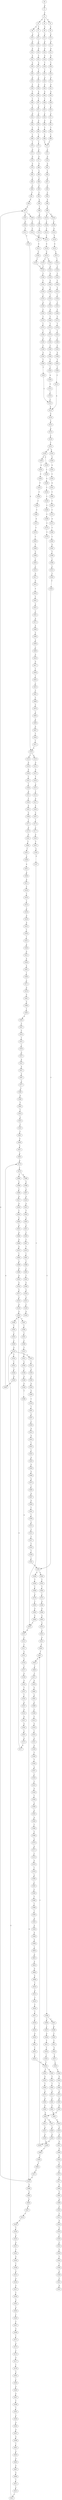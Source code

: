 strict digraph  {
	S0 -> S1 [ label = A ];
	S1 -> S2 [ label = C ];
	S2 -> S3 [ label = G ];
	S2 -> S4 [ label = C ];
	S2 -> S5 [ label = T ];
	S3 -> S6 [ label = A ];
	S3 -> S7 [ label = C ];
	S4 -> S8 [ label = G ];
	S5 -> S9 [ label = G ];
	S6 -> S10 [ label = A ];
	S7 -> S11 [ label = G ];
	S8 -> S12 [ label = G ];
	S9 -> S13 [ label = G ];
	S10 -> S14 [ label = G ];
	S11 -> S15 [ label = C ];
	S12 -> S16 [ label = G ];
	S13 -> S17 [ label = G ];
	S14 -> S18 [ label = A ];
	S15 -> S19 [ label = G ];
	S16 -> S20 [ label = A ];
	S17 -> S21 [ label = A ];
	S18 -> S22 [ label = A ];
	S19 -> S23 [ label = C ];
	S20 -> S24 [ label = A ];
	S21 -> S25 [ label = A ];
	S22 -> S26 [ label = G ];
	S23 -> S27 [ label = G ];
	S24 -> S28 [ label = T ];
	S25 -> S29 [ label = C ];
	S26 -> S30 [ label = T ];
	S27 -> S31 [ label = T ];
	S28 -> S32 [ label = T ];
	S29 -> S33 [ label = T ];
	S30 -> S34 [ label = G ];
	S31 -> S35 [ label = C ];
	S32 -> S36 [ label = G ];
	S33 -> S37 [ label = G ];
	S34 -> S38 [ label = T ];
	S35 -> S39 [ label = G ];
	S36 -> S40 [ label = A ];
	S37 -> S41 [ label = G ];
	S38 -> S42 [ label = C ];
	S39 -> S43 [ label = A ];
	S40 -> S44 [ label = A ];
	S41 -> S45 [ label = A ];
	S42 -> S46 [ label = C ];
	S43 -> S47 [ label = C ];
	S44 -> S48 [ label = C ];
	S45 -> S49 [ label = C ];
	S46 -> S50 [ label = T ];
	S47 -> S51 [ label = G ];
	S48 -> S52 [ label = C ];
	S49 -> S53 [ label = C ];
	S50 -> S54 [ label = G ];
	S51 -> S55 [ label = C ];
	S52 -> S56 [ label = C ];
	S53 -> S57 [ label = C ];
	S54 -> S58 [ label = G ];
	S55 -> S59 [ label = G ];
	S56 -> S60 [ label = G ];
	S57 -> S61 [ label = G ];
	S58 -> S62 [ label = C ];
	S59 -> S63 [ label = C ];
	S60 -> S64 [ label = T ];
	S61 -> S65 [ label = T ];
	S62 -> S66 [ label = C ];
	S63 -> S67 [ label = C ];
	S64 -> S68 [ label = C ];
	S65 -> S69 [ label = C ];
	S66 -> S70 [ label = T ];
	S67 -> S71 [ label = T ];
	S68 -> S72 [ label = T ];
	S69 -> S72 [ label = T ];
	S70 -> S73 [ label = G ];
	S71 -> S74 [ label = C ];
	S72 -> S75 [ label = C ];
	S73 -> S76 [ label = G ];
	S74 -> S77 [ label = G ];
	S75 -> S78 [ label = G ];
	S76 -> S79 [ label = G ];
	S77 -> S80 [ label = G ];
	S78 -> S81 [ label = G ];
	S79 -> S82 [ label = T ];
	S80 -> S83 [ label = G ];
	S81 -> S84 [ label = C ];
	S82 -> S85 [ label = C ];
	S83 -> S86 [ label = C ];
	S84 -> S87 [ label = A ];
	S85 -> S88 [ label = C ];
	S86 -> S89 [ label = T ];
	S87 -> S90 [ label = C ];
	S88 -> S91 [ label = C ];
	S89 -> S92 [ label = C ];
	S90 -> S93 [ label = C ];
	S91 -> S94 [ label = G ];
	S92 -> S95 [ label = A ];
	S93 -> S96 [ label = G ];
	S94 -> S97 [ label = A ];
	S95 -> S98 [ label = C ];
	S96 -> S99 [ label = A ];
	S97 -> S100 [ label = G ];
	S97 -> S101 [ label = A ];
	S98 -> S102 [ label = G ];
	S99 -> S103 [ label = G ];
	S99 -> S104 [ label = A ];
	S100 -> S105 [ label = T ];
	S101 -> S106 [ label = G ];
	S102 -> S107 [ label = T ];
	S103 -> S108 [ label = T ];
	S104 -> S109 [ label = T ];
	S105 -> S110 [ label = C ];
	S106 -> S111 [ label = T ];
	S107 -> S112 [ label = C ];
	S108 -> S113 [ label = C ];
	S109 -> S114 [ label = G ];
	S110 -> S115 [ label = C ];
	S111 -> S116 [ label = C ];
	S112 -> S117 [ label = C ];
	S113 -> S115 [ label = C ];
	S114 -> S118 [ label = T ];
	S115 -> S119 [ label = A ];
	S116 -> S120 [ label = G ];
	S117 -> S121 [ label = A ];
	S118 -> S122 [ label = A ];
	S119 -> S123 [ label = G ];
	S120 -> S124 [ label = C ];
	S120 -> S125 [ label = A ];
	S121 -> S126 [ label = G ];
	S122 -> S127 [ label = G ];
	S123 -> S128 [ label = T ];
	S123 -> S129 [ label = C ];
	S124 -> S130 [ label = G ];
	S125 -> S131 [ label = G ];
	S126 -> S132 [ label = C ];
	S127 -> S133 [ label = T ];
	S128 -> S134 [ label = A ];
	S129 -> S135 [ label = T ];
	S130 -> S136 [ label = G ];
	S131 -> S137 [ label = G ];
	S132 -> S135 [ label = T ];
	S133 -> S138 [ label = T ];
	S134 -> S139 [ label = G ];
	S135 -> S140 [ label = T ];
	S136 -> S141 [ label = C ];
	S137 -> S142 [ label = T ];
	S138 -> S143 [ label = T ];
	S139 -> S144 [ label = G ];
	S140 -> S145 [ label = C ];
	S141 -> S146 [ label = T ];
	S142 -> S147 [ label = A ];
	S143 -> S148 [ label = C ];
	S144 -> S149 [ label = G ];
	S145 -> S150 [ label = A ];
	S146 -> S151 [ label = A ];
	S147 -> S152 [ label = T ];
	S148 -> S153 [ label = A ];
	S149 -> S154 [ label = T ];
	S150 -> S155 [ label = C ];
	S151 -> S156 [ label = T ];
	S152 -> S157 [ label = A ];
	S153 -> S158 [ label = C ];
	S154 -> S159 [ label = C ];
	S155 -> S160 [ label = G ];
	S156 -> S161 [ label = A ];
	S157 -> S162 [ label = A ];
	S158 -> S163 [ label = T ];
	S159 -> S164 [ label = A ];
	S160 -> S165 [ label = C ];
	S161 -> S166 [ label = G ];
	S162 -> S167 [ label = G ];
	S163 -> S168 [ label = C ];
	S164 -> S169 [ label = C ];
	S165 -> S170 [ label = C ];
	S166 -> S171 [ label = T ];
	S167 -> S172 [ label = T ];
	S168 -> S173 [ label = C ];
	S169 -> S174 [ label = T ];
	S170 -> S175 [ label = C ];
	S171 -> S176 [ label = A ];
	S172 -> S177 [ label = C ];
	S173 -> S178 [ label = T ];
	S174 -> S179 [ label = C ];
	S175 -> S180 [ label = T ];
	S176 -> S181 [ label = G ];
	S177 -> S182 [ label = G ];
	S178 -> S183 [ label = T ];
	S179 -> S184 [ label = G ];
	S180 -> S185 [ label = T ];
	S181 -> S186 [ label = C ];
	S182 -> S187 [ label = T ];
	S183 -> S188 [ label = T ];
	S184 -> S189 [ label = C ];
	S185 -> S190 [ label = C ];
	S186 -> S191 [ label = C ];
	S187 -> S192 [ label = G ];
	S188 -> S193 [ label = C ];
	S189 -> S194 [ label = T ];
	S190 -> S195 [ label = A ];
	S191 -> S196 [ label = G ];
	S192 -> S197 [ label = G ];
	S193 -> S198 [ label = A ];
	S194 -> S199 [ label = T ];
	S195 -> S200 [ label = T ];
	S196 -> S201 [ label = A ];
	S197 -> S202 [ label = T ];
	S198 -> S203 [ label = T ];
	S199 -> S204 [ label = C ];
	S200 -> S205 [ label = C ];
	S201 -> S206 [ label = A ];
	S202 -> S207 [ label = A ];
	S203 -> S208 [ label = C ];
	S204 -> S209 [ label = A ];
	S205 -> S210 [ label = C ];
	S206 -> S211 [ label = A ];
	S207 -> S212 [ label = C ];
	S208 -> S213 [ label = C ];
	S209 -> S214 [ label = T ];
	S210 -> S215 [ label = A ];
	S211 -> S216 [ label = C ];
	S212 -> S217 [ label = C ];
	S213 -> S215 [ label = A ];
	S214 -> S218 [ label = C ];
	S215 -> S219 [ label = G ];
	S216 -> S220 [ label = C ];
	S217 -> S221 [ label = G ];
	S218 -> S210 [ label = C ];
	S219 -> S222 [ label = A ];
	S220 -> S223 [ label = C ];
	S221 -> S224 [ label = G ];
	S222 -> S225 [ label = A ];
	S223 -> S226 [ label = C ];
	S224 -> S227 [ label = T ];
	S225 -> S228 [ label = C ];
	S226 -> S229 [ label = G ];
	S227 -> S230 [ label = G ];
	S228 -> S231 [ label = C ];
	S229 -> S232 [ label = A ];
	S230 -> S233 [ label = G ];
	S231 -> S234 [ label = A ];
	S231 -> S235 [ label = G ];
	S232 -> S236 [ label = C ];
	S233 -> S237 [ label = T ];
	S234 -> S238 [ label = G ];
	S234 -> S239 [ label = C ];
	S235 -> S240 [ label = G ];
	S236 -> S241 [ label = T ];
	S237 -> S242 [ label = T ];
	S238 -> S243 [ label = A ];
	S239 -> S244 [ label = C ];
	S240 -> S245 [ label = A ];
	S241 -> S246 [ label = A ];
	S242 -> S247 [ label = A ];
	S243 -> S248 [ label = C ];
	S244 -> S249 [ label = A ];
	S245 -> S250 [ label = C ];
	S246 -> S251 [ label = G ];
	S247 -> S252 [ label = G ];
	S248 -> S253 [ label = T ];
	S249 -> S254 [ label = C ];
	S250 -> S255 [ label = G ];
	S251 -> S256 [ label = A ];
	S252 -> S257 [ label = A ];
	S253 -> S258 [ label = C ];
	S254 -> S259 [ label = C ];
	S255 -> S260 [ label = C ];
	S256 -> S261 [ label = A ];
	S257 -> S262 [ label = A ];
	S258 -> S263 [ label = C ];
	S259 -> S264 [ label = C ];
	S260 -> S265 [ label = C ];
	S261 -> S266 [ label = T ];
	S262 -> S267 [ label = G ];
	S263 -> S268 [ label = C ];
	S264 -> S269 [ label = C ];
	S265 -> S270 [ label = C ];
	S266 -> S271 [ label = C ];
	S267 -> S272 [ label = G ];
	S268 -> S273 [ label = A ];
	S269 -> S274 [ label = T ];
	S270 -> S275 [ label = A ];
	S271 -> S276 [ label = G ];
	S272 -> S277 [ label = G ];
	S273 -> S278 [ label = T ];
	S274 -> S279 [ label = T ];
	S275 -> S280 [ label = T ];
	S276 -> S281 [ label = G ];
	S277 -> S282 [ label = G ];
	S278 -> S283 [ label = C ];
	S279 -> S284 [ label = C ];
	S280 -> S285 [ label = C ];
	S281 -> S286 [ label = G ];
	S282 -> S287 [ label = T ];
	S282 -> S288 [ label = G ];
	S283 -> S289 [ label = T ];
	S284 -> S290 [ label = C ];
	S284 -> S291 [ label = G ];
	S285 -> S292 [ label = G ];
	S286 -> S293 [ label = T ];
	S287 -> S294 [ label = C ];
	S288 -> S295 [ label = T ];
	S289 -> S296 [ label = G ];
	S290 -> S297 [ label = T ];
	S291 -> S298 [ label = A ];
	S292 -> S299 [ label = T ];
	S293 -> S300 [ label = A ];
	S294 -> S301 [ label = T ];
	S295 -> S302 [ label = C ];
	S296 -> S303 [ label = C ];
	S297 -> S304 [ label = G ];
	S298 -> S305 [ label = T ];
	S299 -> S306 [ label = C ];
	S300 -> S307 [ label = T ];
	S301 -> S308 [ label = C ];
	S302 -> S309 [ label = C ];
	S303 -> S310 [ label = C ];
	S304 -> S311 [ label = T ];
	S305 -> S312 [ label = C ];
	S306 -> S313 [ label = C ];
	S307 -> S314 [ label = C ];
	S308 -> S315 [ label = T ];
	S309 -> S316 [ label = G ];
	S310 -> S317 [ label = A ];
	S311 -> S318 [ label = C ];
	S312 -> S319 [ label = G ];
	S313 -> S320 [ label = T ];
	S314 -> S321 [ label = C ];
	S315 -> S322 [ label = C ];
	S316 -> S323 [ label = C ];
	S316 -> S324 [ label = T ];
	S317 -> S325 [ label = G ];
	S318 -> S326 [ label = C ];
	S319 -> S327 [ label = T ];
	S320 -> S328 [ label = C ];
	S321 -> S329 [ label = C ];
	S322 -> S330 [ label = G ];
	S323 -> S331 [ label = C ];
	S324 -> S332 [ label = C ];
	S325 -> S333 [ label = T ];
	S326 -> S334 [ label = T ];
	S327 -> S335 [ label = T ];
	S328 -> S336 [ label = T ];
	S329 -> S337 [ label = G ];
	S330 -> S338 [ label = T ];
	S331 -> S339 [ label = G ];
	S332 -> S340 [ label = G ];
	S333 -> S341 [ label = C ];
	S334 -> S342 [ label = A ];
	S334 -> S343 [ label = T ];
	S335 -> S344 [ label = T ];
	S336 -> S345 [ label = T ];
	S336 -> S346 [ label = G ];
	S337 -> S347 [ label = A ];
	S338 -> S348 [ label = G ];
	S339 -> S349 [ label = G ];
	S340 -> S350 [ label = G ];
	S341 -> S351 [ label = G ];
	S342 -> S352 [ label = C ];
	S343 -> S353 [ label = G ];
	S344 -> S354 [ label = G ];
	S345 -> S355 [ label = C ];
	S346 -> S356 [ label = T ];
	S347 -> S357 [ label = A ];
	S348 -> S358 [ label = G ];
	S349 -> S359 [ label = A ];
	S350 -> S360 [ label = A ];
	S351 -> S361 [ label = T ];
	S352 -> S362 [ label = T ];
	S353 -> S363 [ label = T ];
	S354 -> S364 [ label = T ];
	S355 -> S365 [ label = T ];
	S356 -> S366 [ label = C ];
	S357 -> S367 [ label = A ];
	S358 -> S368 [ label = T ];
	S359 -> S369 [ label = A ];
	S360 -> S370 [ label = A ];
	S361 -> S371 [ label = A ];
	S362 -> S372 [ label = A ];
	S363 -> S373 [ label = A ];
	S364 -> S374 [ label = A ];
	S365 -> S375 [ label = C ];
	S366 -> S376 [ label = G ];
	S367 -> S377 [ label = G ];
	S368 -> S207 [ label = A ];
	S369 -> S378 [ label = C ];
	S370 -> S379 [ label = C ];
	S371 -> S380 [ label = A ];
	S372 -> S381 [ label = C ];
	S373 -> S382 [ label = G ];
	S374 -> S383 [ label = G ];
	S375 -> S384 [ label = G ];
	S376 -> S385 [ label = T ];
	S377 -> S386 [ label = T ];
	S378 -> S387 [ label = T ];
	S379 -> S388 [ label = A ];
	S379 -> S389 [ label = T ];
	S380 -> S390 [ label = G ];
	S381 -> S391 [ label = C ];
	S382 -> S392 [ label = G ];
	S383 -> S393 [ label = G ];
	S384 -> S394 [ label = G ];
	S385 -> S395 [ label = G ];
	S386 -> S396 [ label = G ];
	S387 -> S397 [ label = G ];
	S388 -> S398 [ label = G ];
	S389 -> S399 [ label = A ];
	S390 -> S400 [ label = A ];
	S391 -> S401 [ label = A ];
	S392 -> S402 [ label = A ];
	S393 -> S402 [ label = A ];
	S394 -> S403 [ label = A ];
	S395 -> S404 [ label = G ];
	S396 -> S405 [ label = T ];
	S397 -> S406 [ label = C ];
	S398 -> S407 [ label = G ];
	S399 -> S408 [ label = C ];
	S400 -> S409 [ label = C ];
	S401 -> S410 [ label = G ];
	S402 -> S411 [ label = G ];
	S402 -> S412 [ label = A ];
	S403 -> S413 [ label = G ];
	S404 -> S202 [ label = T ];
	S405 -> S414 [ label = C ];
	S406 -> S415 [ label = A ];
	S407 -> S416 [ label = A ];
	S408 -> S417 [ label = A ];
	S409 -> S418 [ label = G ];
	S410 -> S419 [ label = G ];
	S411 -> S420 [ label = A ];
	S412 -> S421 [ label = A ];
	S413 -> S422 [ label = A ];
	S414 -> S423 [ label = G ];
	S415 -> S424 [ label = A ];
	S416 -> S425 [ label = A ];
	S417 -> S426 [ label = A ];
	S418 -> S427 [ label = G ];
	S419 -> S428 [ label = A ];
	S420 -> S429 [ label = G ];
	S421 -> S430 [ label = G ];
	S422 -> S431 [ label = G ];
	S423 -> S432 [ label = T ];
	S424 -> S433 [ label = C ];
	S425 -> S434 [ label = T ];
	S426 -> S435 [ label = C ];
	S427 -> S436 [ label = C ];
	S428 -> S437 [ label = G ];
	S429 -> S438 [ label = G ];
	S430 -> S439 [ label = G ];
	S431 -> S440 [ label = G ];
	S432 -> S441 [ label = C ];
	S433 -> S442 [ label = C ];
	S434 -> S443 [ label = A ];
	S435 -> S444 [ label = G ];
	S436 -> S445 [ label = T ];
	S437 -> S446 [ label = A ];
	S438 -> S447 [ label = T ];
	S439 -> S448 [ label = T ];
	S440 -> S447 [ label = T ];
	S441 -> S449 [ label = G ];
	S442 -> S450 [ label = A ];
	S443 -> S451 [ label = G ];
	S444 -> S452 [ label = A ];
	S445 -> S453 [ label = C ];
	S446 -> S454 [ label = G ];
	S447 -> S455 [ label = C ];
	S448 -> S456 [ label = C ];
	S449 -> S457 [ label = G ];
	S450 -> S458 [ label = G ];
	S451 -> S459 [ label = T ];
	S452 -> S460 [ label = A ];
	S453 -> S461 [ label = T ];
	S454 -> S462 [ label = T ];
	S455 -> S463 [ label = C ];
	S456 -> S464 [ label = C ];
	S457 -> S465 [ label = A ];
	S458 -> S466 [ label = A ];
	S459 -> S467 [ label = C ];
	S460 -> S468 [ label = A ];
	S461 -> S469 [ label = C ];
	S462 -> S470 [ label = C ];
	S463 -> S471 [ label = C ];
	S464 -> S472 [ label = C ];
	S465 -> S370 [ label = A ];
	S466 -> S473 [ label = A ];
	S467 -> S474 [ label = T ];
	S468 -> S475 [ label = A ];
	S469 -> S476 [ label = G ];
	S470 -> S477 [ label = A ];
	S471 -> S478 [ label = A ];
	S471 -> S479 [ label = G ];
	S472 -> S479 [ label = G ];
	S473 -> S480 [ label = C ];
	S474 -> S481 [ label = C ];
	S475 -> S482 [ label = C ];
	S476 -> S483 [ label = A ];
	S477 -> S484 [ label = G ];
	S478 -> S485 [ label = G ];
	S479 -> S486 [ label = G ];
	S479 -> S97 [ label = A ];
	S480 -> S487 [ label = A ];
	S481 -> S488 [ label = T ];
	S482 -> S489 [ label = A ];
	S483 -> S490 [ label = A ];
	S484 -> S491 [ label = G ];
	S485 -> S492 [ label = A ];
	S486 -> S493 [ label = A ];
	S487 -> S494 [ label = G ];
	S488 -> S495 [ label = C ];
	S489 -> S496 [ label = G ];
	S490 -> S497 [ label = G ];
	S491 -> S498 [ label = A ];
	S492 -> S499 [ label = G ];
	S493 -> S500 [ label = G ];
	S494 -> S501 [ label = C ];
	S495 -> S502 [ label = T ];
	S496 -> S503 [ label = A ];
	S497 -> S504 [ label = T ];
	S498 -> S505 [ label = C ];
	S499 -> S506 [ label = C ];
	S500 -> S507 [ label = G ];
	S501 -> S508 [ label = C ];
	S502 -> S509 [ label = G ];
	S503 -> S510 [ label = A ];
	S504 -> S511 [ label = C ];
	S505 -> S512 [ label = C ];
	S506 -> S513 [ label = C ];
	S507 -> S514 [ label = C ];
	S508 -> S515 [ label = G ];
	S509 -> S516 [ label = A ];
	S510 -> S517 [ label = G ];
	S511 -> S120 [ label = G ];
	S512 -> S518 [ label = A ];
	S513 -> S519 [ label = A ];
	S514 -> S520 [ label = G ];
	S515 -> S521 [ label = T ];
	S516 -> S522 [ label = G ];
	S517 -> S523 [ label = G ];
	S518 -> S524 [ label = G ];
	S519 -> S525 [ label = C ];
	S520 -> S526 [ label = T ];
	S521 -> S527 [ label = C ];
	S522 -> S528 [ label = T ];
	S523 -> S529 [ label = G ];
	S524 -> S530 [ label = T ];
	S525 -> S531 [ label = G ];
	S526 -> S532 [ label = G ];
	S527 -> S533 [ label = C ];
	S528 -> S534 [ label = A ];
	S529 -> S282 [ label = G ];
	S530 -> S535 [ label = C ];
	S531 -> S536 [ label = G ];
	S532 -> S537 [ label = G ];
	S533 -> S538 [ label = T ];
	S535 -> S539 [ label = T ];
	S536 -> S540 [ label = T ];
	S537 -> S541 [ label = T ];
	S538 -> S542 [ label = C ];
	S539 -> S543 [ label = C ];
	S540 -> S544 [ label = T ];
	S541 -> S545 [ label = A ];
	S542 -> S336 [ label = T ];
	S543 -> S546 [ label = T ];
	S544 -> S547 [ label = A ];
	S545 -> S548 [ label = T ];
	S546 -> S549 [ label = G ];
	S547 -> S550 [ label = C ];
	S548 -> S551 [ label = G ];
	S549 -> S552 [ label = T ];
	S550 -> S553 [ label = T ];
	S551 -> S554 [ label = A ];
	S552 -> S555 [ label = A ];
	S553 -> S556 [ label = G ];
	S554 -> S557 [ label = G ];
	S556 -> S558 [ label = C ];
	S557 -> S559 [ label = C ];
	S558 -> S560 [ label = A ];
	S559 -> S561 [ label = G ];
	S560 -> S562 [ label = G ];
	S561 -> S563 [ label = G ];
	S562 -> S564 [ label = A ];
	S563 -> S565 [ label = T ];
	S564 -> S566 [ label = C ];
	S565 -> S567 [ label = C ];
	S566 -> S568 [ label = G ];
	S567 -> S569 [ label = G ];
	S568 -> S570 [ label = G ];
	S569 -> S571 [ label = C ];
	S570 -> S572 [ label = A ];
	S571 -> S573 [ label = A ];
	S572 -> S574 [ label = C ];
	S573 -> S575 [ label = C ];
	S574 -> S576 [ label = A ];
	S575 -> S577 [ label = G ];
	S576 -> S578 [ label = C ];
	S577 -> S579 [ label = C ];
	S578 -> S580 [ label = A ];
	S579 -> S581 [ label = G ];
	S580 -> S582 [ label = C ];
	S581 -> S583 [ label = C ];
	S582 -> S584 [ label = C ];
	S583 -> S585 [ label = G ];
	S584 -> S586 [ label = T ];
	S585 -> S587 [ label = G ];
	S586 -> S588 [ label = C ];
	S587 -> S589 [ label = C ];
	S588 -> S590 [ label = T ];
	S589 -> S591 [ label = T ];
	S590 -> S592 [ label = A ];
	S591 -> S593 [ label = G ];
	S592 -> S594 [ label = G ];
	S593 -> S595 [ label = G ];
	S594 -> S596 [ label = A ];
	S595 -> S597 [ label = A ];
	S596 -> S598 [ label = A ];
	S597 -> S599 [ label = A ];
	S598 -> S600 [ label = C ];
	S599 -> S601 [ label = T ];
	S600 -> S602 [ label = G ];
	S601 -> S603 [ label = G ];
	S602 -> S604 [ label = A ];
	S603 -> S605 [ label = G ];
	S604 -> S606 [ label = G ];
	S605 -> S607 [ label = G ];
	S606 -> S608 [ label = G ];
	S607 -> S609 [ label = G ];
	S608 -> S610 [ label = T ];
	S609 -> S611 [ label = T ];
	S610 -> S612 [ label = G ];
	S611 -> S613 [ label = C ];
	S612 -> S614 [ label = T ];
	S613 -> S615 [ label = C ];
	S614 -> S616 [ label = C ];
	S615 -> S316 [ label = G ];
	S616 -> S617 [ label = C ];
	S617 -> S618 [ label = C ];
	S618 -> S619 [ label = T ];
	S619 -> S620 [ label = G ];
	S620 -> S621 [ label = T ];
	S621 -> S622 [ label = C ];
	S622 -> S623 [ label = C ];
	S623 -> S334 [ label = T ];
}
